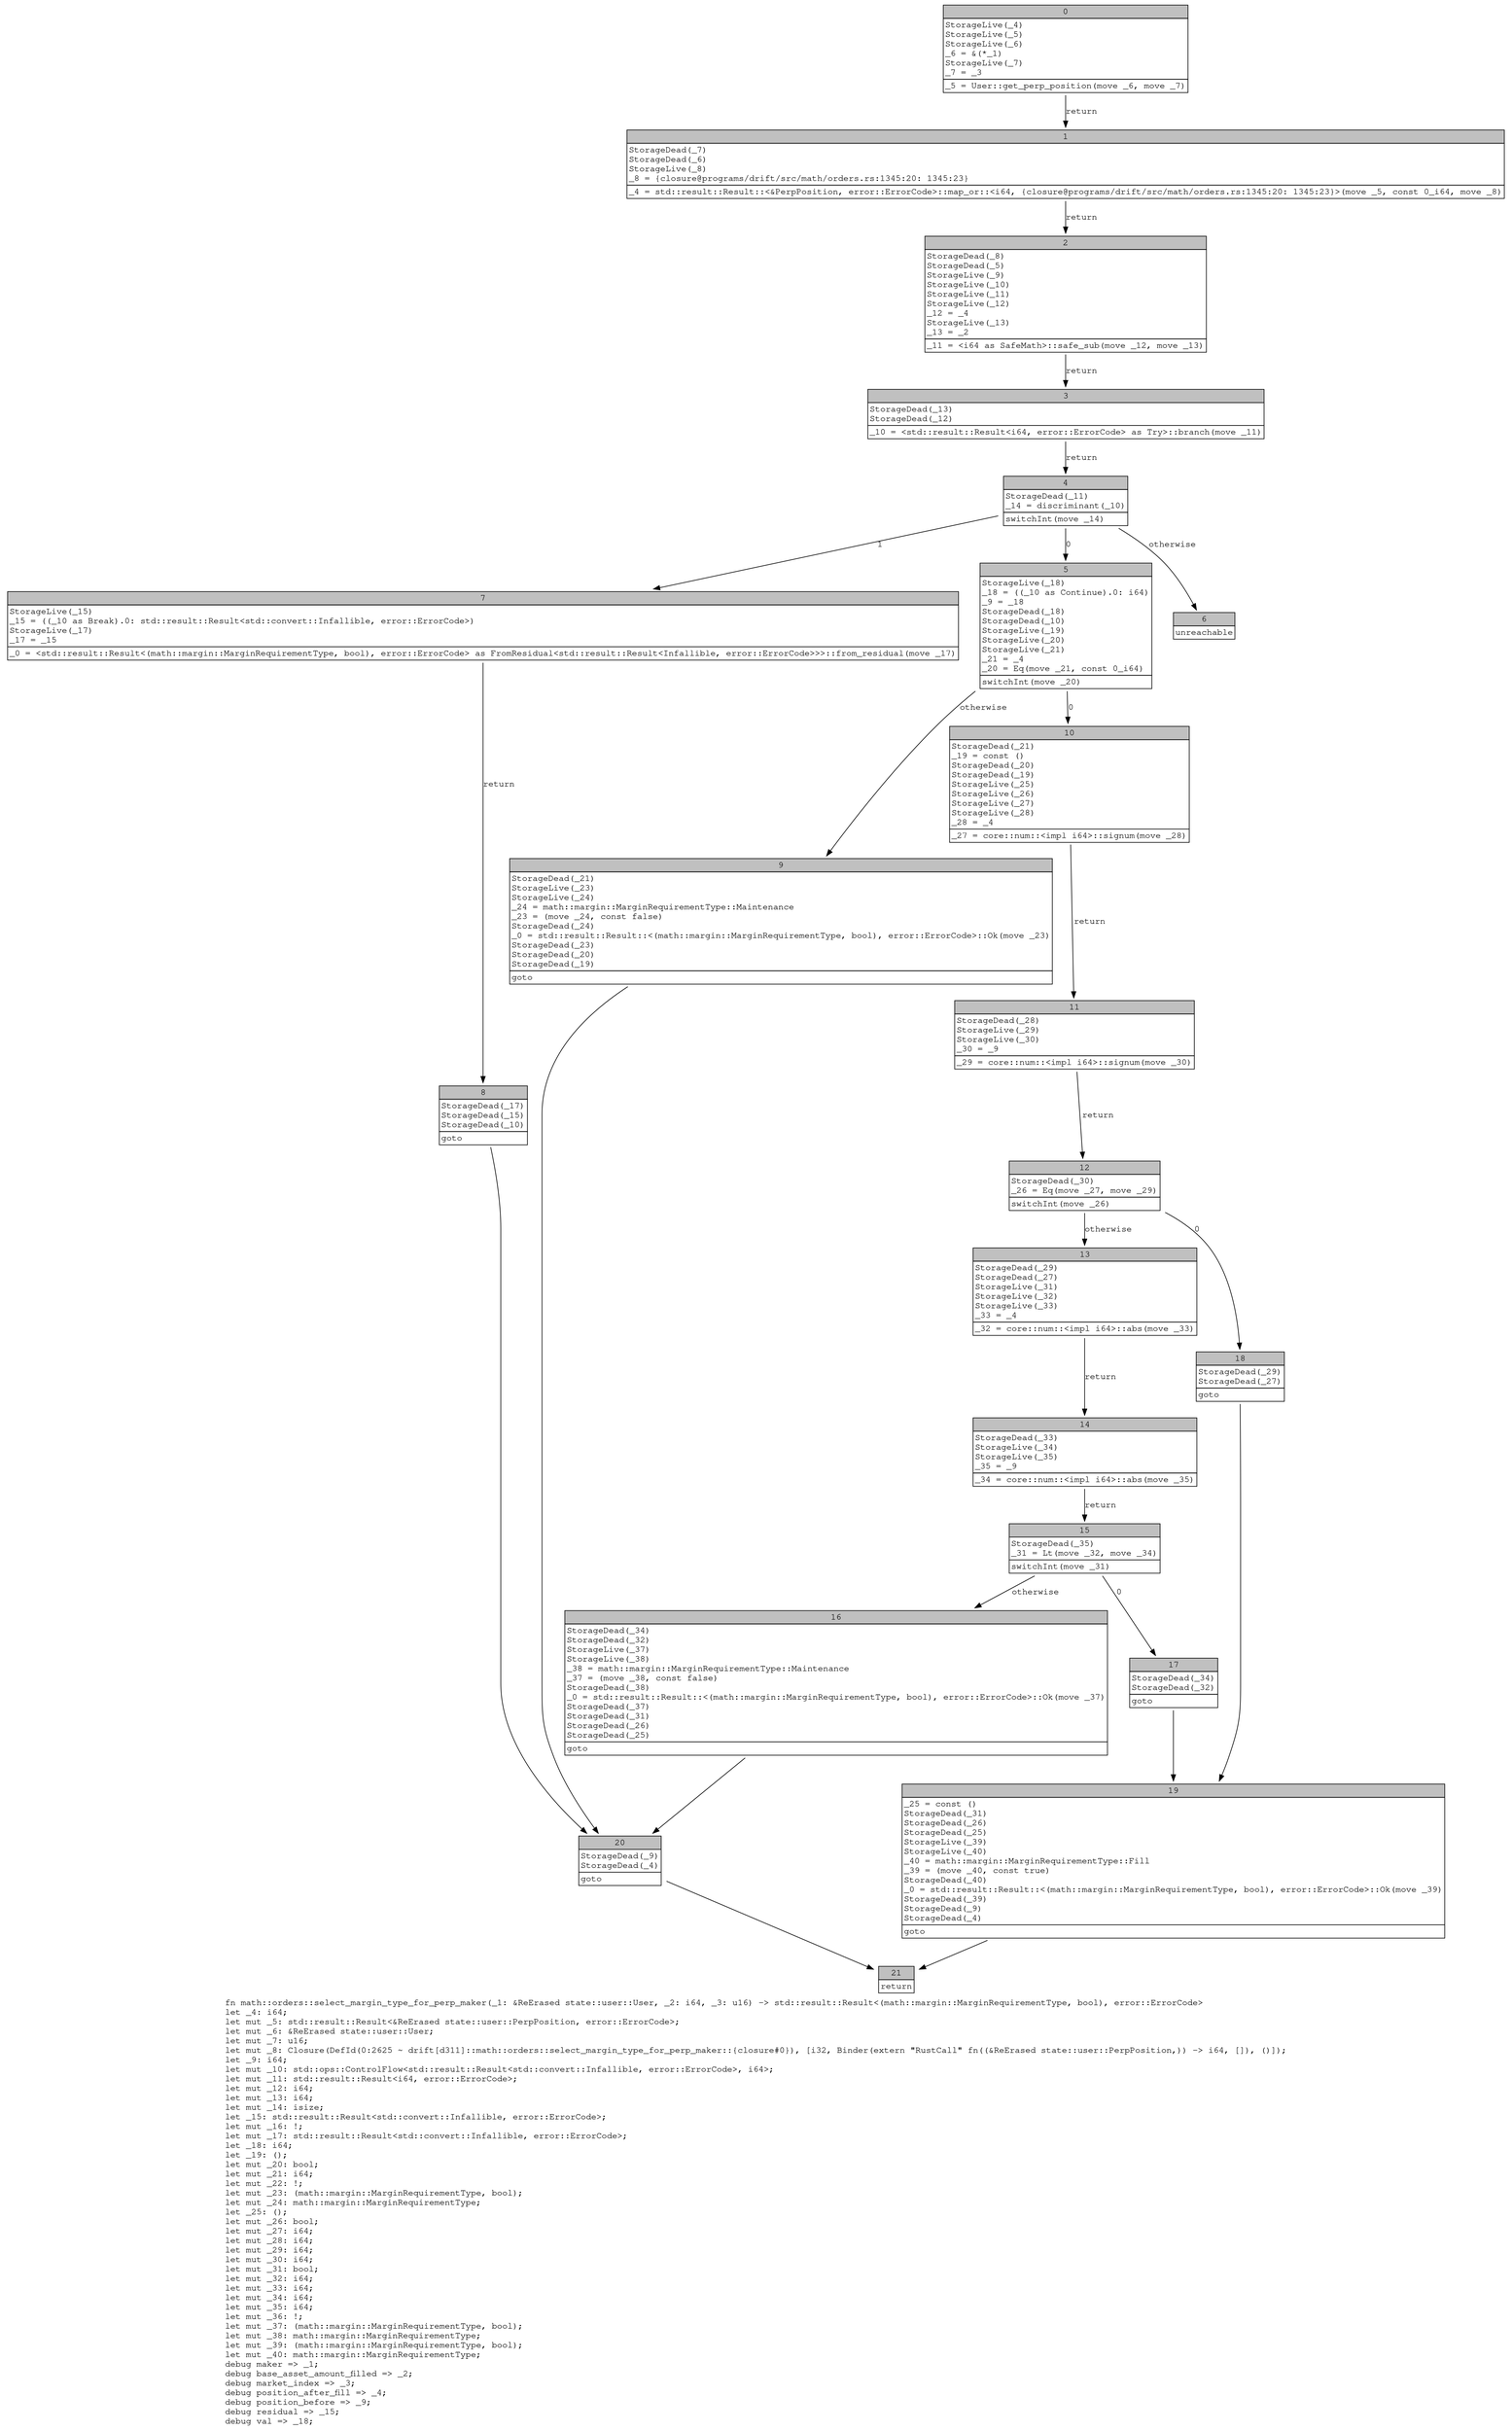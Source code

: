 digraph Mir_0_2624 {
    graph [fontname="Courier, monospace"];
    node [fontname="Courier, monospace"];
    edge [fontname="Courier, monospace"];
    label=<fn math::orders::select_margin_type_for_perp_maker(_1: &amp;ReErased state::user::User, _2: i64, _3: u16) -&gt; std::result::Result&lt;(math::margin::MarginRequirementType, bool), error::ErrorCode&gt;<br align="left"/>let _4: i64;<br align="left"/>let mut _5: std::result::Result&lt;&amp;ReErased state::user::PerpPosition, error::ErrorCode&gt;;<br align="left"/>let mut _6: &amp;ReErased state::user::User;<br align="left"/>let mut _7: u16;<br align="left"/>let mut _8: Closure(DefId(0:2625 ~ drift[d311]::math::orders::select_margin_type_for_perp_maker::{closure#0}), [i32, Binder(extern &quot;RustCall&quot; fn((&amp;ReErased state::user::PerpPosition,)) -&gt; i64, []), ()]);<br align="left"/>let _9: i64;<br align="left"/>let mut _10: std::ops::ControlFlow&lt;std::result::Result&lt;std::convert::Infallible, error::ErrorCode&gt;, i64&gt;;<br align="left"/>let mut _11: std::result::Result&lt;i64, error::ErrorCode&gt;;<br align="left"/>let mut _12: i64;<br align="left"/>let mut _13: i64;<br align="left"/>let mut _14: isize;<br align="left"/>let _15: std::result::Result&lt;std::convert::Infallible, error::ErrorCode&gt;;<br align="left"/>let mut _16: !;<br align="left"/>let mut _17: std::result::Result&lt;std::convert::Infallible, error::ErrorCode&gt;;<br align="left"/>let _18: i64;<br align="left"/>let _19: ();<br align="left"/>let mut _20: bool;<br align="left"/>let mut _21: i64;<br align="left"/>let mut _22: !;<br align="left"/>let mut _23: (math::margin::MarginRequirementType, bool);<br align="left"/>let mut _24: math::margin::MarginRequirementType;<br align="left"/>let _25: ();<br align="left"/>let mut _26: bool;<br align="left"/>let mut _27: i64;<br align="left"/>let mut _28: i64;<br align="left"/>let mut _29: i64;<br align="left"/>let mut _30: i64;<br align="left"/>let mut _31: bool;<br align="left"/>let mut _32: i64;<br align="left"/>let mut _33: i64;<br align="left"/>let mut _34: i64;<br align="left"/>let mut _35: i64;<br align="left"/>let mut _36: !;<br align="left"/>let mut _37: (math::margin::MarginRequirementType, bool);<br align="left"/>let mut _38: math::margin::MarginRequirementType;<br align="left"/>let mut _39: (math::margin::MarginRequirementType, bool);<br align="left"/>let mut _40: math::margin::MarginRequirementType;<br align="left"/>debug maker =&gt; _1;<br align="left"/>debug base_asset_amount_filled =&gt; _2;<br align="left"/>debug market_index =&gt; _3;<br align="left"/>debug position_after_fill =&gt; _4;<br align="left"/>debug position_before =&gt; _9;<br align="left"/>debug residual =&gt; _15;<br align="left"/>debug val =&gt; _18;<br align="left"/>>;
    bb0__0_2624 [shape="none", label=<<table border="0" cellborder="1" cellspacing="0"><tr><td bgcolor="gray" align="center" colspan="1">0</td></tr><tr><td align="left" balign="left">StorageLive(_4)<br/>StorageLive(_5)<br/>StorageLive(_6)<br/>_6 = &amp;(*_1)<br/>StorageLive(_7)<br/>_7 = _3<br/></td></tr><tr><td align="left">_5 = User::get_perp_position(move _6, move _7)</td></tr></table>>];
    bb1__0_2624 [shape="none", label=<<table border="0" cellborder="1" cellspacing="0"><tr><td bgcolor="gray" align="center" colspan="1">1</td></tr><tr><td align="left" balign="left">StorageDead(_7)<br/>StorageDead(_6)<br/>StorageLive(_8)<br/>_8 = {closure@programs/drift/src/math/orders.rs:1345:20: 1345:23}<br/></td></tr><tr><td align="left">_4 = std::result::Result::&lt;&amp;PerpPosition, error::ErrorCode&gt;::map_or::&lt;i64, {closure@programs/drift/src/math/orders.rs:1345:20: 1345:23}&gt;(move _5, const 0_i64, move _8)</td></tr></table>>];
    bb2__0_2624 [shape="none", label=<<table border="0" cellborder="1" cellspacing="0"><tr><td bgcolor="gray" align="center" colspan="1">2</td></tr><tr><td align="left" balign="left">StorageDead(_8)<br/>StorageDead(_5)<br/>StorageLive(_9)<br/>StorageLive(_10)<br/>StorageLive(_11)<br/>StorageLive(_12)<br/>_12 = _4<br/>StorageLive(_13)<br/>_13 = _2<br/></td></tr><tr><td align="left">_11 = &lt;i64 as SafeMath&gt;::safe_sub(move _12, move _13)</td></tr></table>>];
    bb3__0_2624 [shape="none", label=<<table border="0" cellborder="1" cellspacing="0"><tr><td bgcolor="gray" align="center" colspan="1">3</td></tr><tr><td align="left" balign="left">StorageDead(_13)<br/>StorageDead(_12)<br/></td></tr><tr><td align="left">_10 = &lt;std::result::Result&lt;i64, error::ErrorCode&gt; as Try&gt;::branch(move _11)</td></tr></table>>];
    bb4__0_2624 [shape="none", label=<<table border="0" cellborder="1" cellspacing="0"><tr><td bgcolor="gray" align="center" colspan="1">4</td></tr><tr><td align="left" balign="left">StorageDead(_11)<br/>_14 = discriminant(_10)<br/></td></tr><tr><td align="left">switchInt(move _14)</td></tr></table>>];
    bb5__0_2624 [shape="none", label=<<table border="0" cellborder="1" cellspacing="0"><tr><td bgcolor="gray" align="center" colspan="1">5</td></tr><tr><td align="left" balign="left">StorageLive(_18)<br/>_18 = ((_10 as Continue).0: i64)<br/>_9 = _18<br/>StorageDead(_18)<br/>StorageDead(_10)<br/>StorageLive(_19)<br/>StorageLive(_20)<br/>StorageLive(_21)<br/>_21 = _4<br/>_20 = Eq(move _21, const 0_i64)<br/></td></tr><tr><td align="left">switchInt(move _20)</td></tr></table>>];
    bb6__0_2624 [shape="none", label=<<table border="0" cellborder="1" cellspacing="0"><tr><td bgcolor="gray" align="center" colspan="1">6</td></tr><tr><td align="left">unreachable</td></tr></table>>];
    bb7__0_2624 [shape="none", label=<<table border="0" cellborder="1" cellspacing="0"><tr><td bgcolor="gray" align="center" colspan="1">7</td></tr><tr><td align="left" balign="left">StorageLive(_15)<br/>_15 = ((_10 as Break).0: std::result::Result&lt;std::convert::Infallible, error::ErrorCode&gt;)<br/>StorageLive(_17)<br/>_17 = _15<br/></td></tr><tr><td align="left">_0 = &lt;std::result::Result&lt;(math::margin::MarginRequirementType, bool), error::ErrorCode&gt; as FromResidual&lt;std::result::Result&lt;Infallible, error::ErrorCode&gt;&gt;&gt;::from_residual(move _17)</td></tr></table>>];
    bb8__0_2624 [shape="none", label=<<table border="0" cellborder="1" cellspacing="0"><tr><td bgcolor="gray" align="center" colspan="1">8</td></tr><tr><td align="left" balign="left">StorageDead(_17)<br/>StorageDead(_15)<br/>StorageDead(_10)<br/></td></tr><tr><td align="left">goto</td></tr></table>>];
    bb9__0_2624 [shape="none", label=<<table border="0" cellborder="1" cellspacing="0"><tr><td bgcolor="gray" align="center" colspan="1">9</td></tr><tr><td align="left" balign="left">StorageDead(_21)<br/>StorageLive(_23)<br/>StorageLive(_24)<br/>_24 = math::margin::MarginRequirementType::Maintenance<br/>_23 = (move _24, const false)<br/>StorageDead(_24)<br/>_0 = std::result::Result::&lt;(math::margin::MarginRequirementType, bool), error::ErrorCode&gt;::Ok(move _23)<br/>StorageDead(_23)<br/>StorageDead(_20)<br/>StorageDead(_19)<br/></td></tr><tr><td align="left">goto</td></tr></table>>];
    bb10__0_2624 [shape="none", label=<<table border="0" cellborder="1" cellspacing="0"><tr><td bgcolor="gray" align="center" colspan="1">10</td></tr><tr><td align="left" balign="left">StorageDead(_21)<br/>_19 = const ()<br/>StorageDead(_20)<br/>StorageDead(_19)<br/>StorageLive(_25)<br/>StorageLive(_26)<br/>StorageLive(_27)<br/>StorageLive(_28)<br/>_28 = _4<br/></td></tr><tr><td align="left">_27 = core::num::&lt;impl i64&gt;::signum(move _28)</td></tr></table>>];
    bb11__0_2624 [shape="none", label=<<table border="0" cellborder="1" cellspacing="0"><tr><td bgcolor="gray" align="center" colspan="1">11</td></tr><tr><td align="left" balign="left">StorageDead(_28)<br/>StorageLive(_29)<br/>StorageLive(_30)<br/>_30 = _9<br/></td></tr><tr><td align="left">_29 = core::num::&lt;impl i64&gt;::signum(move _30)</td></tr></table>>];
    bb12__0_2624 [shape="none", label=<<table border="0" cellborder="1" cellspacing="0"><tr><td bgcolor="gray" align="center" colspan="1">12</td></tr><tr><td align="left" balign="left">StorageDead(_30)<br/>_26 = Eq(move _27, move _29)<br/></td></tr><tr><td align="left">switchInt(move _26)</td></tr></table>>];
    bb13__0_2624 [shape="none", label=<<table border="0" cellborder="1" cellspacing="0"><tr><td bgcolor="gray" align="center" colspan="1">13</td></tr><tr><td align="left" balign="left">StorageDead(_29)<br/>StorageDead(_27)<br/>StorageLive(_31)<br/>StorageLive(_32)<br/>StorageLive(_33)<br/>_33 = _4<br/></td></tr><tr><td align="left">_32 = core::num::&lt;impl i64&gt;::abs(move _33)</td></tr></table>>];
    bb14__0_2624 [shape="none", label=<<table border="0" cellborder="1" cellspacing="0"><tr><td bgcolor="gray" align="center" colspan="1">14</td></tr><tr><td align="left" balign="left">StorageDead(_33)<br/>StorageLive(_34)<br/>StorageLive(_35)<br/>_35 = _9<br/></td></tr><tr><td align="left">_34 = core::num::&lt;impl i64&gt;::abs(move _35)</td></tr></table>>];
    bb15__0_2624 [shape="none", label=<<table border="0" cellborder="1" cellspacing="0"><tr><td bgcolor="gray" align="center" colspan="1">15</td></tr><tr><td align="left" balign="left">StorageDead(_35)<br/>_31 = Lt(move _32, move _34)<br/></td></tr><tr><td align="left">switchInt(move _31)</td></tr></table>>];
    bb16__0_2624 [shape="none", label=<<table border="0" cellborder="1" cellspacing="0"><tr><td bgcolor="gray" align="center" colspan="1">16</td></tr><tr><td align="left" balign="left">StorageDead(_34)<br/>StorageDead(_32)<br/>StorageLive(_37)<br/>StorageLive(_38)<br/>_38 = math::margin::MarginRequirementType::Maintenance<br/>_37 = (move _38, const false)<br/>StorageDead(_38)<br/>_0 = std::result::Result::&lt;(math::margin::MarginRequirementType, bool), error::ErrorCode&gt;::Ok(move _37)<br/>StorageDead(_37)<br/>StorageDead(_31)<br/>StorageDead(_26)<br/>StorageDead(_25)<br/></td></tr><tr><td align="left">goto</td></tr></table>>];
    bb17__0_2624 [shape="none", label=<<table border="0" cellborder="1" cellspacing="0"><tr><td bgcolor="gray" align="center" colspan="1">17</td></tr><tr><td align="left" balign="left">StorageDead(_34)<br/>StorageDead(_32)<br/></td></tr><tr><td align="left">goto</td></tr></table>>];
    bb18__0_2624 [shape="none", label=<<table border="0" cellborder="1" cellspacing="0"><tr><td bgcolor="gray" align="center" colspan="1">18</td></tr><tr><td align="left" balign="left">StorageDead(_29)<br/>StorageDead(_27)<br/></td></tr><tr><td align="left">goto</td></tr></table>>];
    bb19__0_2624 [shape="none", label=<<table border="0" cellborder="1" cellspacing="0"><tr><td bgcolor="gray" align="center" colspan="1">19</td></tr><tr><td align="left" balign="left">_25 = const ()<br/>StorageDead(_31)<br/>StorageDead(_26)<br/>StorageDead(_25)<br/>StorageLive(_39)<br/>StorageLive(_40)<br/>_40 = math::margin::MarginRequirementType::Fill<br/>_39 = (move _40, const true)<br/>StorageDead(_40)<br/>_0 = std::result::Result::&lt;(math::margin::MarginRequirementType, bool), error::ErrorCode&gt;::Ok(move _39)<br/>StorageDead(_39)<br/>StorageDead(_9)<br/>StorageDead(_4)<br/></td></tr><tr><td align="left">goto</td></tr></table>>];
    bb20__0_2624 [shape="none", label=<<table border="0" cellborder="1" cellspacing="0"><tr><td bgcolor="gray" align="center" colspan="1">20</td></tr><tr><td align="left" balign="left">StorageDead(_9)<br/>StorageDead(_4)<br/></td></tr><tr><td align="left">goto</td></tr></table>>];
    bb21__0_2624 [shape="none", label=<<table border="0" cellborder="1" cellspacing="0"><tr><td bgcolor="gray" align="center" colspan="1">21</td></tr><tr><td align="left">return</td></tr></table>>];
    bb0__0_2624 -> bb1__0_2624 [label="return"];
    bb1__0_2624 -> bb2__0_2624 [label="return"];
    bb2__0_2624 -> bb3__0_2624 [label="return"];
    bb3__0_2624 -> bb4__0_2624 [label="return"];
    bb4__0_2624 -> bb5__0_2624 [label="0"];
    bb4__0_2624 -> bb7__0_2624 [label="1"];
    bb4__0_2624 -> bb6__0_2624 [label="otherwise"];
    bb5__0_2624 -> bb10__0_2624 [label="0"];
    bb5__0_2624 -> bb9__0_2624 [label="otherwise"];
    bb7__0_2624 -> bb8__0_2624 [label="return"];
    bb8__0_2624 -> bb20__0_2624 [label=""];
    bb9__0_2624 -> bb20__0_2624 [label=""];
    bb10__0_2624 -> bb11__0_2624 [label="return"];
    bb11__0_2624 -> bb12__0_2624 [label="return"];
    bb12__0_2624 -> bb18__0_2624 [label="0"];
    bb12__0_2624 -> bb13__0_2624 [label="otherwise"];
    bb13__0_2624 -> bb14__0_2624 [label="return"];
    bb14__0_2624 -> bb15__0_2624 [label="return"];
    bb15__0_2624 -> bb17__0_2624 [label="0"];
    bb15__0_2624 -> bb16__0_2624 [label="otherwise"];
    bb16__0_2624 -> bb20__0_2624 [label=""];
    bb17__0_2624 -> bb19__0_2624 [label=""];
    bb18__0_2624 -> bb19__0_2624 [label=""];
    bb19__0_2624 -> bb21__0_2624 [label=""];
    bb20__0_2624 -> bb21__0_2624 [label=""];
}
